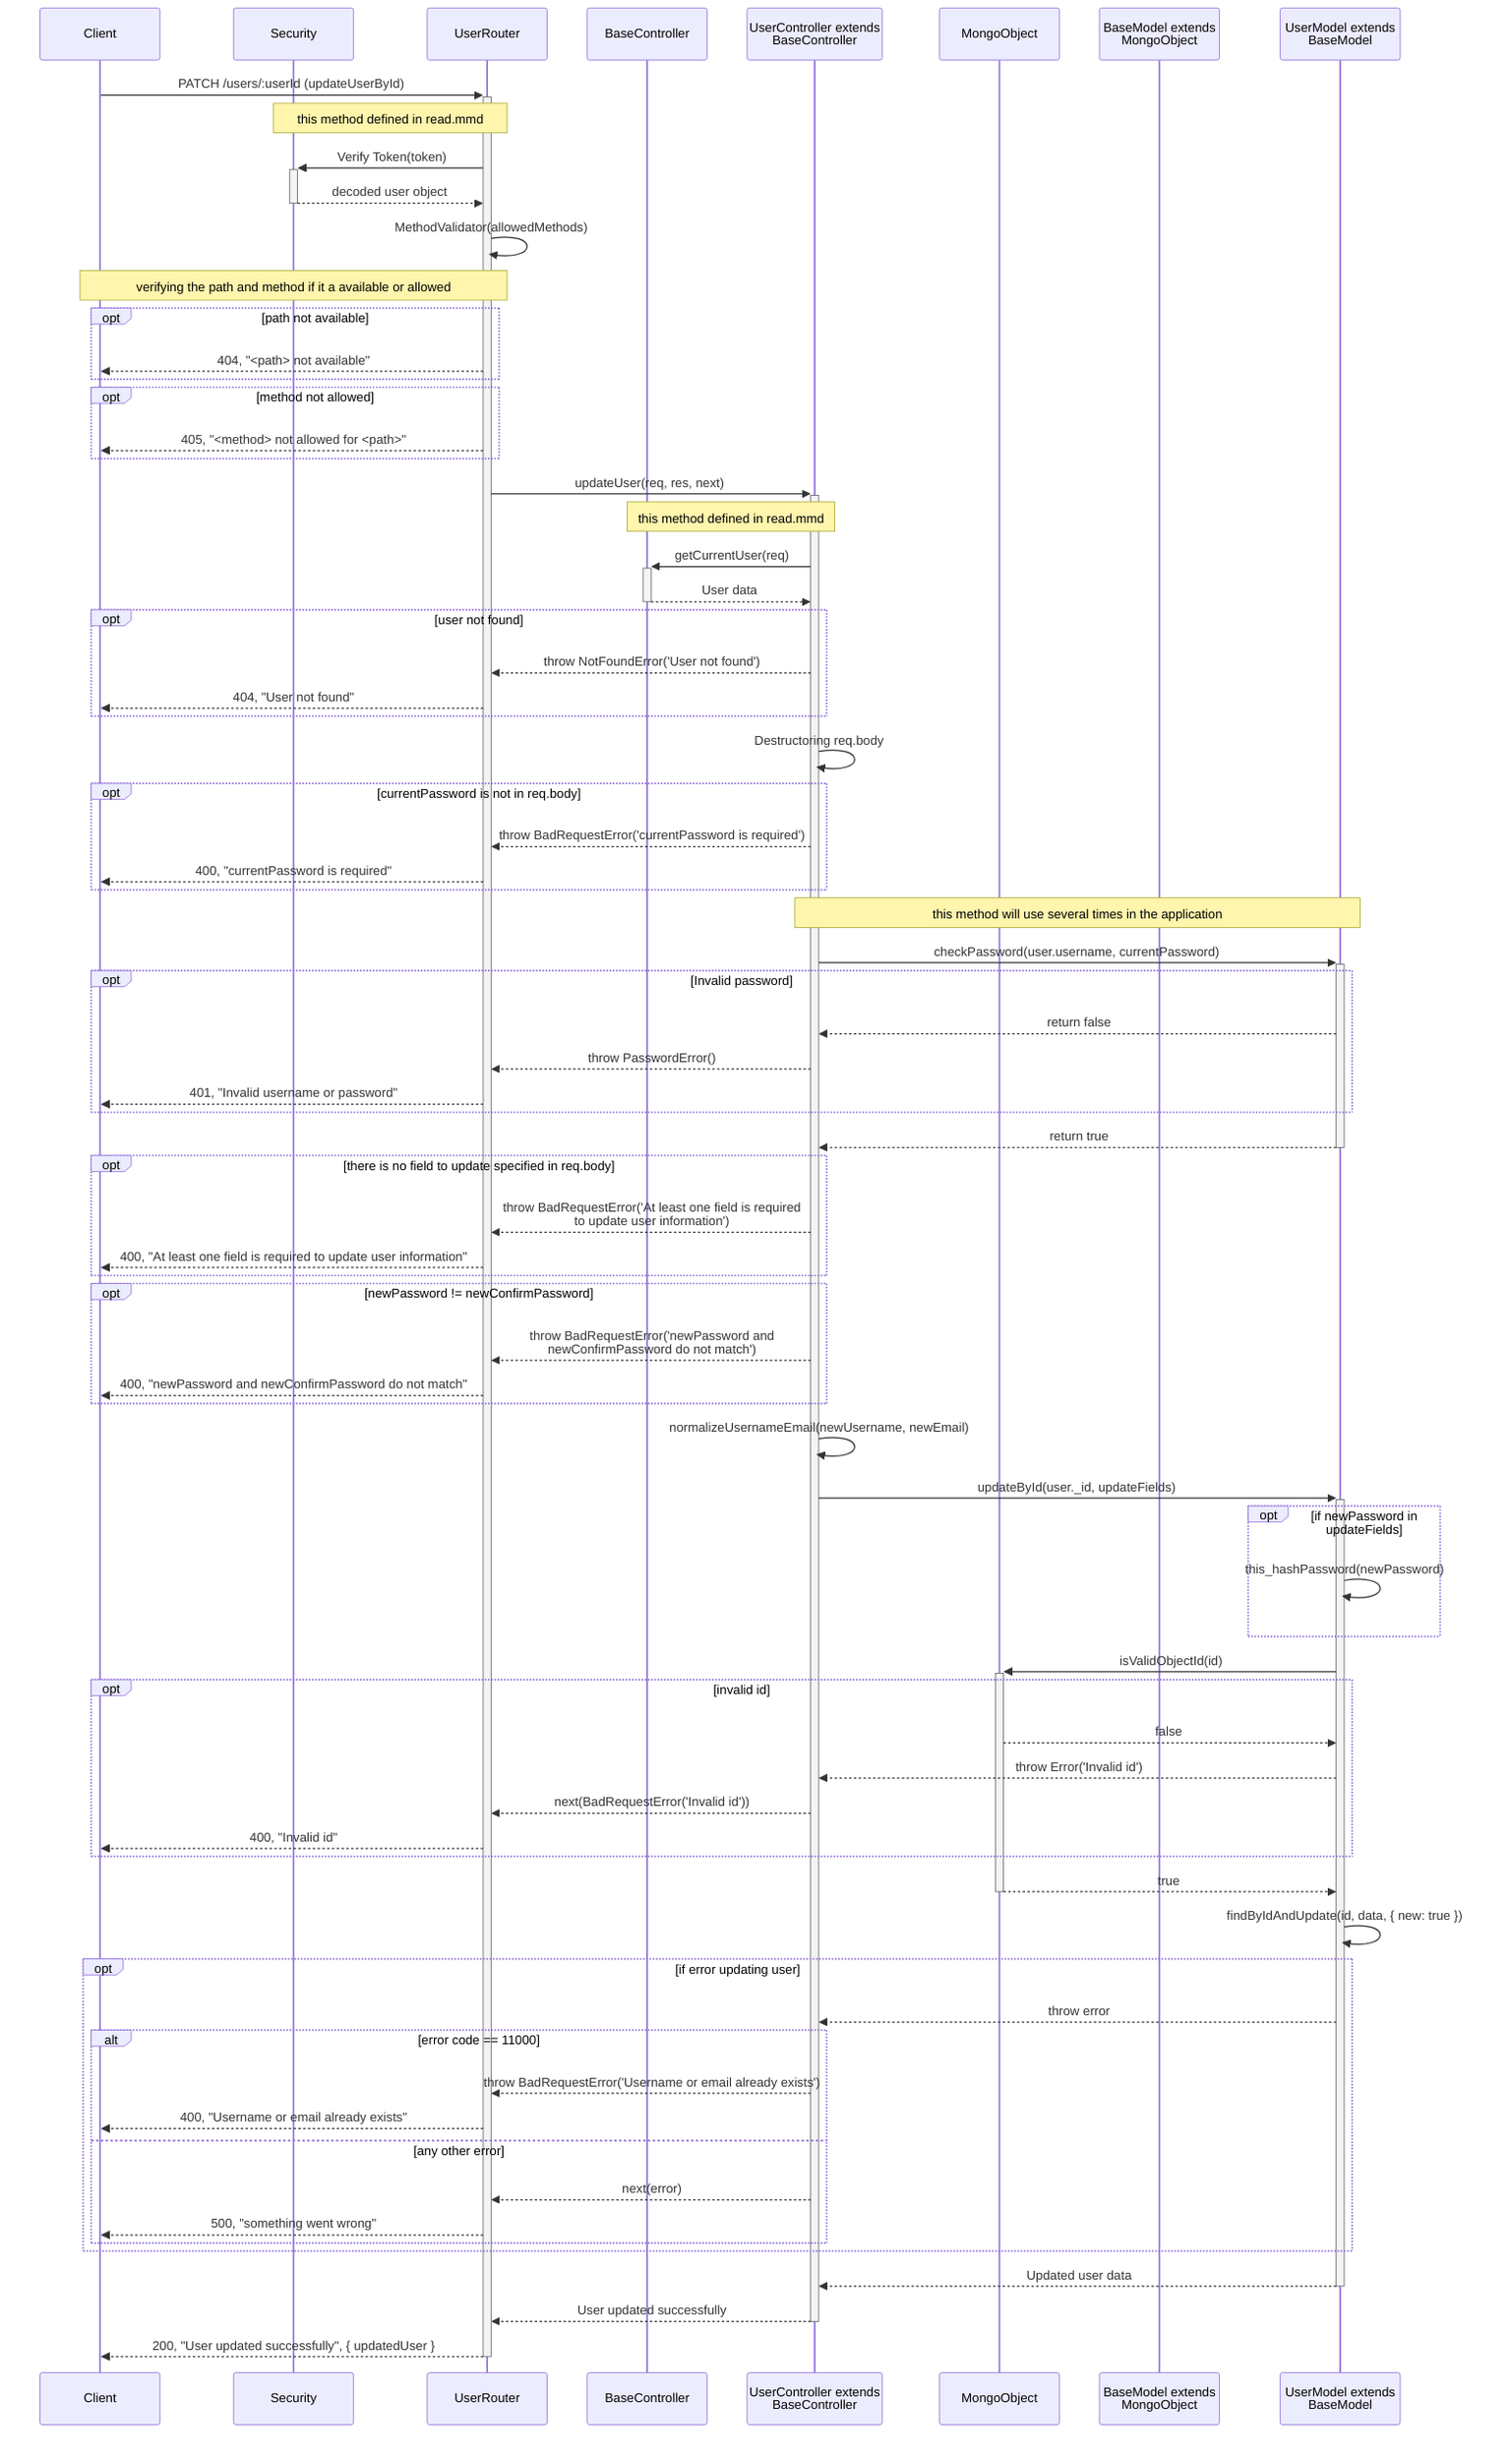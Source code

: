 sequenceDiagram
    participant Client
    participant Sec as Security
    participant UserRouter as UserRouter
    participant BaseCont as BaseController
    participant UserCont as UserController extends<br> BaseController
    participant Mongo as MongoObject
    participant BaseModel as BaseModel extends<br> MongoObject
    participant Model as UserModel extends<br> BaseModel

    %% Update User
    Client->>+UserRouter: PATCH /users/:userId (updateUserById)
    Note over Sec, UserRouter: this method defined in read.mmd
    UserRouter->>+Sec: Verify Token(token)
    Sec-->>-UserRouter: decoded user object
    UserRouter->>UserRouter: MethodValidator(allowedMethods)
    Note over Client,UserRouter : verifying the path and method if it a available or allowed
    opt path not available
        UserRouter-->>Client: 404, "<path> not available"
    end
    opt method not allowed
        UserRouter-->>Client: 405, "<method> not allowed for <path>"
    end
    UserRouter->>+UserCont: updateUser(req, res, next)
    Note over UserCont, BaseCont: this method defined in read.mmd
    UserCont->>+BaseCont: getCurrentUser(req)
    BaseCont-->>-UserCont: User data
    opt user not found
        UserCont-->>UserRouter: throw NotFoundError('User not found')
        UserRouter-->>Client: 404, "User not found"
    end
    UserCont->>UserCont: Destructoring req.body
    opt currentPassword is not in req.body
        UserCont-->>UserRouter: throw BadRequestError('currentPassword is required')
        UserRouter-->>Client: 400, "currentPassword is required"
    end
    Note over UserCont, Model: this method will use several times in the application
    UserCont->>+Model: checkPassword(user.username, currentPassword)
    opt Invalid password
        Model-->>UserCont: return false
        UserCont-->>UserRouter: throw PasswordError()
        UserRouter-->>Client: 401, "Invalid username or password"
    end
    Model-->>-UserCont: return true
    opt there is no field to update specified in req.body
        UserCont-->>UserRouter: throw BadRequestError('At least one field is required<br> to update user information')
        UserRouter-->>Client: 400, "At least one field is required to update user information"
    end
    opt newPassword != newConfirmPassword
        UserCont-->>UserRouter: throw BadRequestError('newPassword and<br> newConfirmPassword do not match')
        UserRouter-->>Client: 400, "newPassword and newConfirmPassword do not match"
    end
    UserCont->>UserCont: normalizeUsernameEmail(newUsername, newEmail)
    UserCont->>+Model: updateById(user._id, updateFields)
    opt if newPassword in updateFields
        Model->>Model: this_hashPassword(newPassword)
    end
    Model->>+Mongo: isValidObjectId(id)
    opt invalid id
        Mongo-->>Model: false
        Model-->>UserCont: throw Error('Invalid id')
        UserCont-->>UserRouter: next(BadRequestError('Invalid id'))
        UserRouter-->>Client: 400, "Invalid id"
    end
    Mongo-->>-Model: true
    Model->>Model: findByIdAndUpdate(id, data, { new: true })
    opt if error updating user
        Model-->>UserCont: throw error
        alt error code == 11000
            UserCont-->>UserRouter: throw BadRequestError('Username or email already exists')
            UserRouter-->>Client: 400, "Username or email already exists"
        else any other error
            UserCont-->>UserRouter: next(error)
            UserRouter-->>Client: 500, "something went wrong"
        end
    end
    Model-->>-UserCont: Updated user data
    UserCont-->>-UserRouter: User updated successfully
    UserRouter-->>-Client: 200, "User updated successfully", { updatedUser }